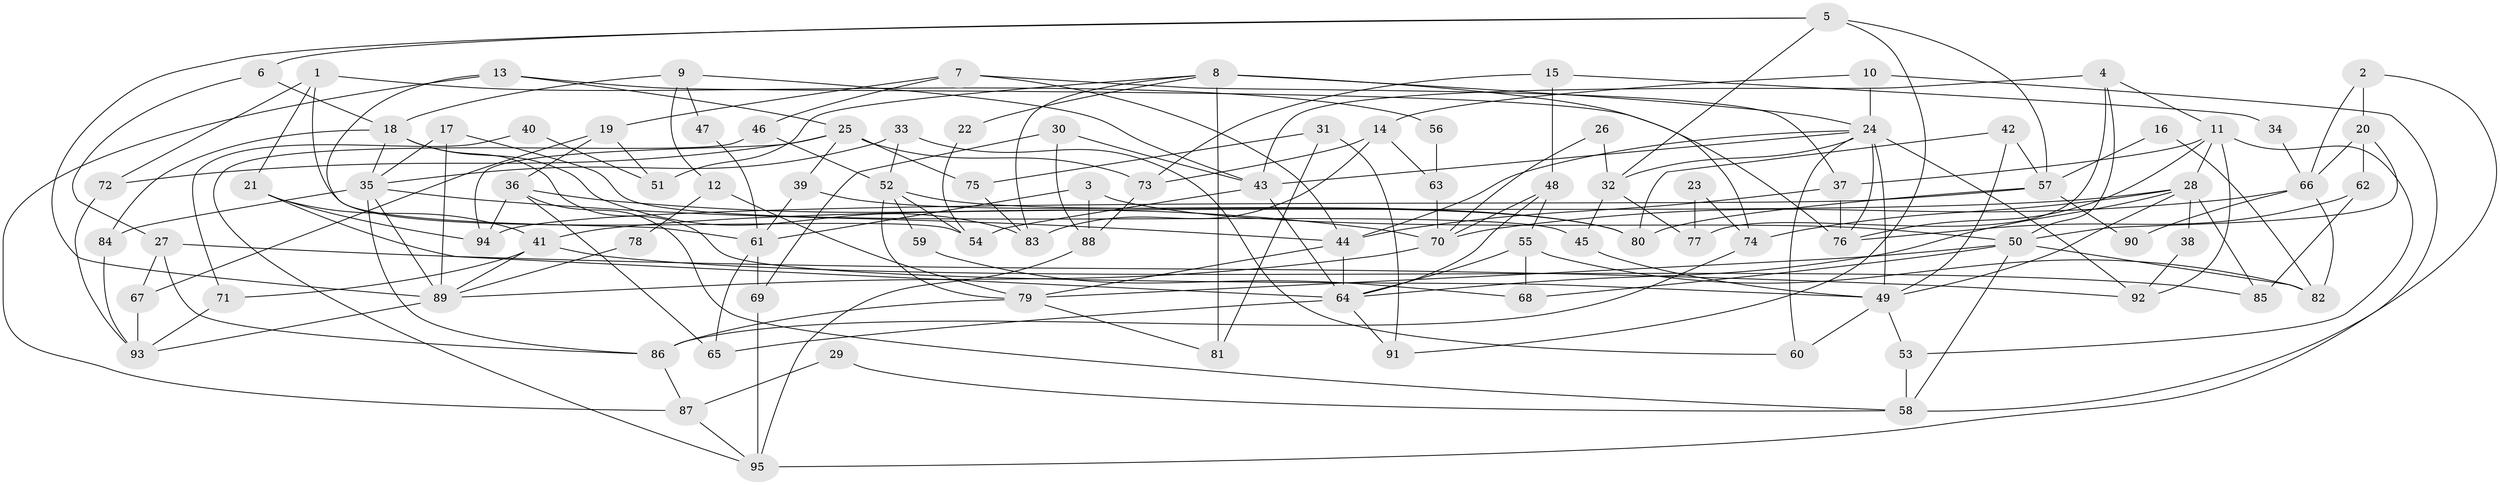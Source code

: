 // Generated by graph-tools (version 1.1) at 2025/14/03/09/25 04:14:55]
// undirected, 95 vertices, 190 edges
graph export_dot {
graph [start="1"]
  node [color=gray90,style=filled];
  1;
  2;
  3;
  4;
  5;
  6;
  7;
  8;
  9;
  10;
  11;
  12;
  13;
  14;
  15;
  16;
  17;
  18;
  19;
  20;
  21;
  22;
  23;
  24;
  25;
  26;
  27;
  28;
  29;
  30;
  31;
  32;
  33;
  34;
  35;
  36;
  37;
  38;
  39;
  40;
  41;
  42;
  43;
  44;
  45;
  46;
  47;
  48;
  49;
  50;
  51;
  52;
  53;
  54;
  55;
  56;
  57;
  58;
  59;
  60;
  61;
  62;
  63;
  64;
  65;
  66;
  67;
  68;
  69;
  70;
  71;
  72;
  73;
  74;
  75;
  76;
  77;
  78;
  79;
  80;
  81;
  82;
  83;
  84;
  85;
  86;
  87;
  88;
  89;
  90;
  91;
  92;
  93;
  94;
  95;
  1 -- 21;
  1 -- 72;
  1 -- 54;
  1 -- 56;
  2 -- 58;
  2 -- 20;
  2 -- 66;
  3 -- 50;
  3 -- 88;
  3 -- 61;
  4 -- 11;
  4 -- 50;
  4 -- 43;
  4 -- 77;
  5 -- 89;
  5 -- 57;
  5 -- 6;
  5 -- 32;
  5 -- 91;
  6 -- 27;
  6 -- 18;
  7 -- 44;
  7 -- 37;
  7 -- 19;
  7 -- 46;
  8 -- 24;
  8 -- 81;
  8 -- 22;
  8 -- 51;
  8 -- 74;
  8 -- 83;
  9 -- 43;
  9 -- 18;
  9 -- 12;
  9 -- 47;
  10 -- 24;
  10 -- 95;
  10 -- 14;
  11 -- 92;
  11 -- 53;
  11 -- 28;
  11 -- 37;
  11 -- 76;
  12 -- 79;
  12 -- 78;
  13 -- 76;
  13 -- 61;
  13 -- 25;
  13 -- 87;
  14 -- 83;
  14 -- 63;
  14 -- 73;
  15 -- 48;
  15 -- 73;
  15 -- 34;
  16 -- 57;
  16 -- 82;
  17 -- 35;
  17 -- 45;
  17 -- 89;
  18 -- 35;
  18 -- 49;
  18 -- 83;
  18 -- 84;
  19 -- 36;
  19 -- 51;
  19 -- 67;
  20 -- 66;
  20 -- 62;
  20 -- 50;
  21 -- 64;
  21 -- 94;
  21 -- 41;
  22 -- 54;
  23 -- 77;
  23 -- 74;
  24 -- 49;
  24 -- 76;
  24 -- 32;
  24 -- 43;
  24 -- 44;
  24 -- 60;
  24 -- 92;
  25 -- 73;
  25 -- 39;
  25 -- 72;
  25 -- 75;
  25 -- 94;
  26 -- 32;
  26 -- 70;
  27 -- 86;
  27 -- 67;
  27 -- 92;
  28 -- 74;
  28 -- 38;
  28 -- 41;
  28 -- 49;
  28 -- 64;
  28 -- 85;
  29 -- 58;
  29 -- 87;
  30 -- 43;
  30 -- 69;
  30 -- 88;
  31 -- 91;
  31 -- 75;
  31 -- 81;
  32 -- 45;
  32 -- 77;
  33 -- 60;
  33 -- 35;
  33 -- 52;
  34 -- 66;
  35 -- 89;
  35 -- 44;
  35 -- 84;
  35 -- 86;
  36 -- 70;
  36 -- 65;
  36 -- 58;
  36 -- 94;
  37 -- 44;
  37 -- 76;
  38 -- 92;
  39 -- 80;
  39 -- 61;
  40 -- 71;
  40 -- 51;
  41 -- 71;
  41 -- 85;
  41 -- 89;
  42 -- 57;
  42 -- 49;
  42 -- 80;
  43 -- 54;
  43 -- 64;
  44 -- 64;
  44 -- 79;
  45 -- 49;
  46 -- 52;
  46 -- 95;
  47 -- 61;
  48 -- 55;
  48 -- 64;
  48 -- 70;
  49 -- 53;
  49 -- 60;
  50 -- 79;
  50 -- 58;
  50 -- 68;
  50 -- 82;
  52 -- 54;
  52 -- 59;
  52 -- 79;
  52 -- 80;
  53 -- 58;
  55 -- 64;
  55 -- 82;
  55 -- 68;
  56 -- 63;
  57 -- 80;
  57 -- 94;
  57 -- 90;
  59 -- 68;
  61 -- 65;
  61 -- 69;
  62 -- 85;
  62 -- 76;
  63 -- 70;
  64 -- 65;
  64 -- 91;
  66 -- 70;
  66 -- 82;
  66 -- 90;
  67 -- 93;
  69 -- 95;
  70 -- 89;
  71 -- 93;
  72 -- 93;
  73 -- 88;
  74 -- 86;
  75 -- 83;
  78 -- 89;
  79 -- 81;
  79 -- 86;
  84 -- 93;
  86 -- 87;
  87 -- 95;
  88 -- 95;
  89 -- 93;
}
